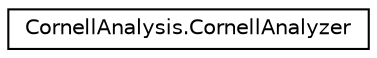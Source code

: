 digraph "Graphical Class Hierarchy"
{
  edge [fontname="Helvetica",fontsize="10",labelfontname="Helvetica",labelfontsize="10"];
  node [fontname="Helvetica",fontsize="10",shape=record];
  rankdir="LR";
  Node0 [label="CornellAnalysis.CornellAnalyzer",height=0.2,width=0.4,color="black", fillcolor="white", style="filled",URL="$classCornellAnalysis_1_1CornellAnalyzer.html"];
}
